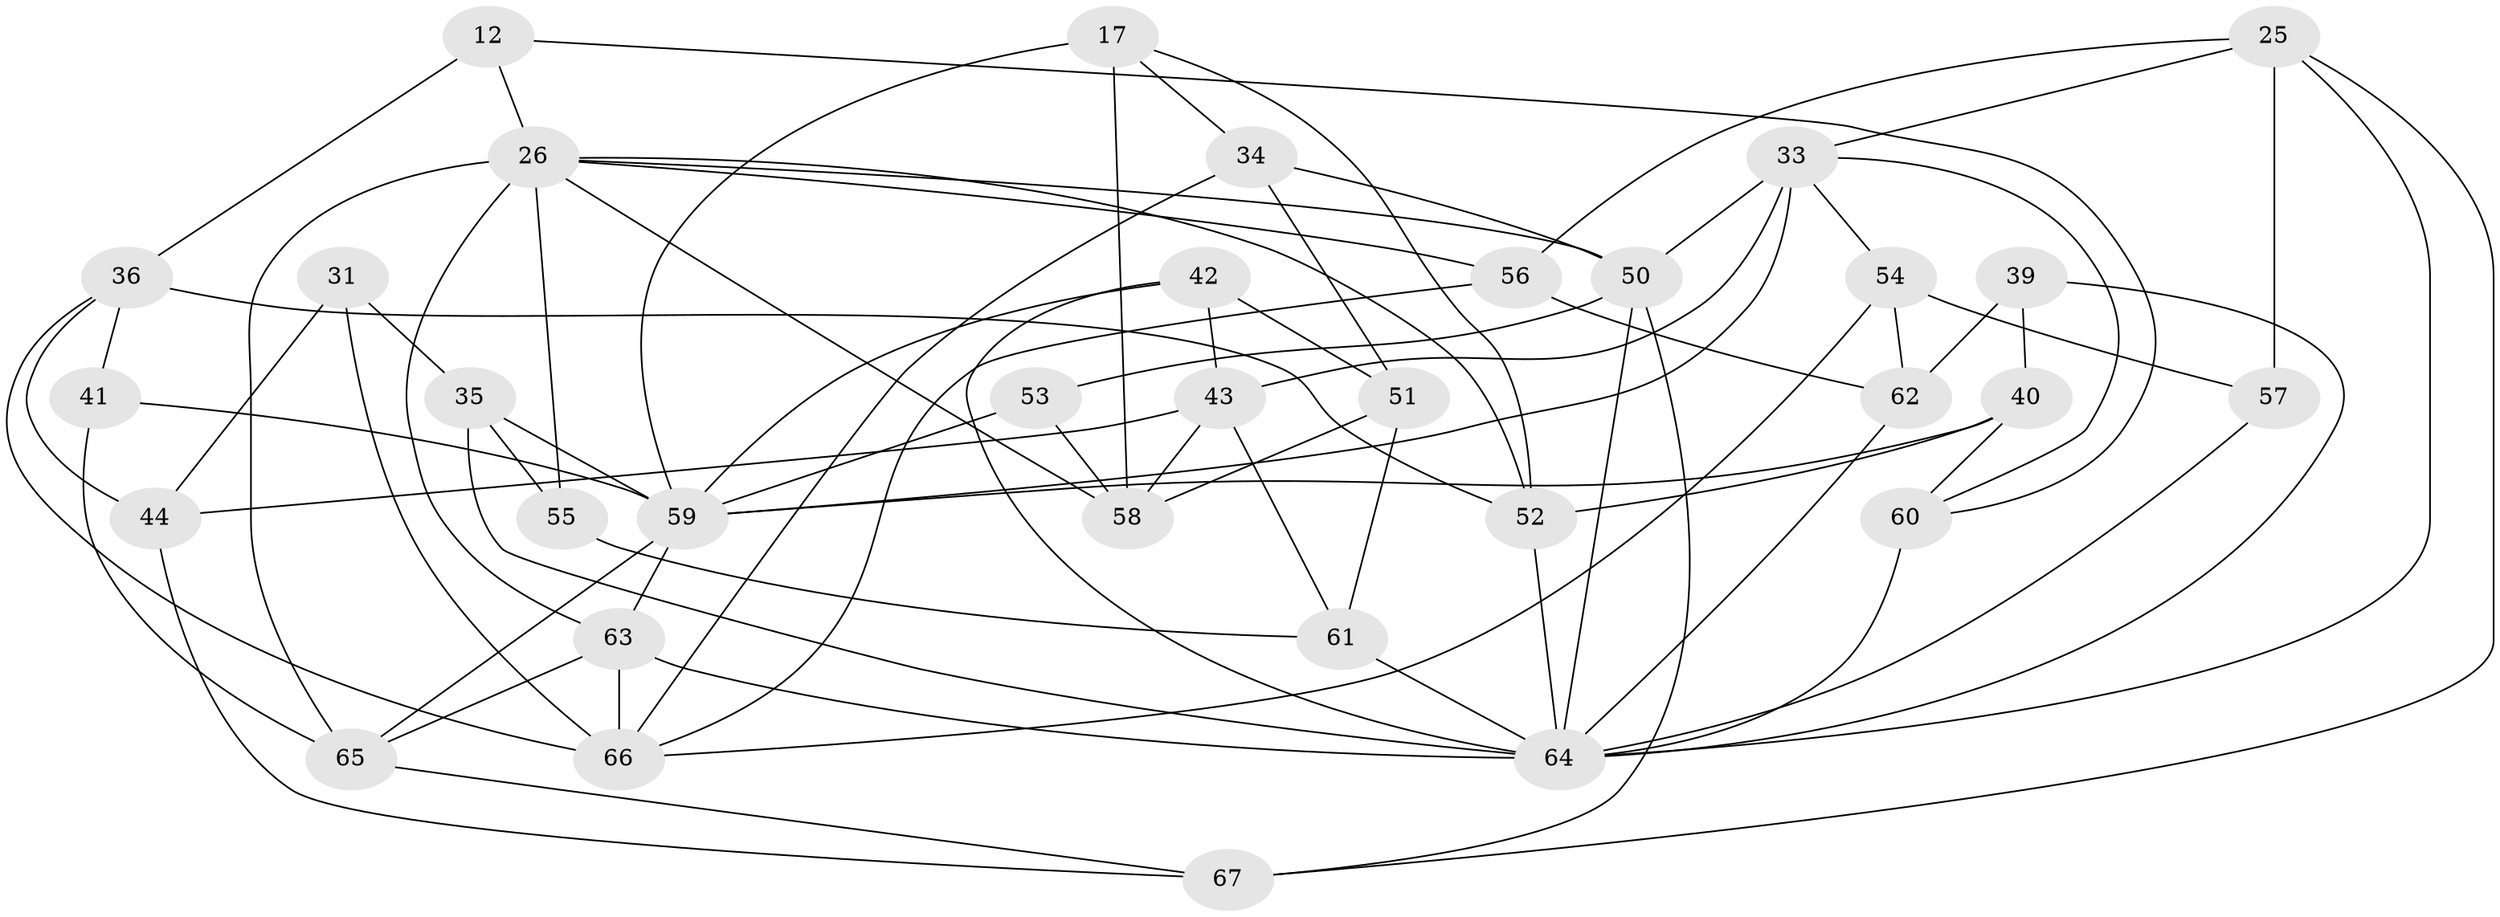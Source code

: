 // original degree distribution, {4: 1.0}
// Generated by graph-tools (version 1.1) at 2025/56/03/09/25 04:56:16]
// undirected, 33 vertices, 77 edges
graph export_dot {
graph [start="1"]
  node [color=gray90,style=filled];
  12;
  17 [super="+3"];
  25 [super="+6"];
  26 [super="+10+11"];
  31;
  33 [super="+27"];
  34;
  35;
  36 [super="+2"];
  39;
  40;
  41;
  42 [super="+18"];
  43 [super="+22"];
  44;
  50 [super="+7+21"];
  51;
  52 [super="+47"];
  53;
  54;
  55;
  56;
  57;
  58 [super="+28"];
  59 [super="+8+30+38+45"];
  60;
  61;
  62 [super="+9"];
  63 [super="+46+32"];
  64 [super="+4+29+13+20+37"];
  65 [super="+48"];
  66 [super="+23+49"];
  67;
  12 -- 36 [weight=2];
  12 -- 60;
  12 -- 26;
  17 -- 52;
  17 -- 34;
  17 -- 58 [weight=2];
  17 -- 59 [weight=2];
  25 -- 57 [weight=2];
  25 -- 67;
  25 -- 56;
  25 -- 33;
  25 -- 64;
  26 -- 65 [weight=2];
  26 -- 58;
  26 -- 55 [weight=2];
  26 -- 56;
  26 -- 52;
  26 -- 63;
  26 -- 50;
  31 -- 35;
  31 -- 66 [weight=2];
  31 -- 44;
  33 -- 43 [weight=2];
  33 -- 59 [weight=2];
  33 -- 50;
  33 -- 54;
  33 -- 60;
  34 -- 51;
  34 -- 50;
  34 -- 66;
  35 -- 64;
  35 -- 55;
  35 -- 59;
  36 -- 44;
  36 -- 52;
  36 -- 41;
  36 -- 66;
  39 -- 64;
  39 -- 40;
  39 -- 62 [weight=2];
  40 -- 60;
  40 -- 52;
  40 -- 59;
  41 -- 65 [weight=2];
  41 -- 59;
  42 -- 51;
  42 -- 64 [weight=2];
  42 -- 59 [weight=2];
  42 -- 43;
  43 -- 61;
  43 -- 44;
  43 -- 58;
  44 -- 67;
  50 -- 53 [weight=2];
  50 -- 67;
  50 -- 64 [weight=2];
  51 -- 61;
  51 -- 58;
  52 -- 64 [weight=2];
  53 -- 58;
  53 -- 59;
  54 -- 66;
  54 -- 57;
  54 -- 62;
  55 -- 61;
  56 -- 62;
  56 -- 66;
  57 -- 64;
  59 -- 65 [weight=2];
  59 -- 63 [weight=2];
  60 -- 64;
  61 -- 64;
  62 -- 64 [weight=2];
  63 -- 64 [weight=4];
  63 -- 65;
  63 -- 66 [weight=2];
  65 -- 67;
}

